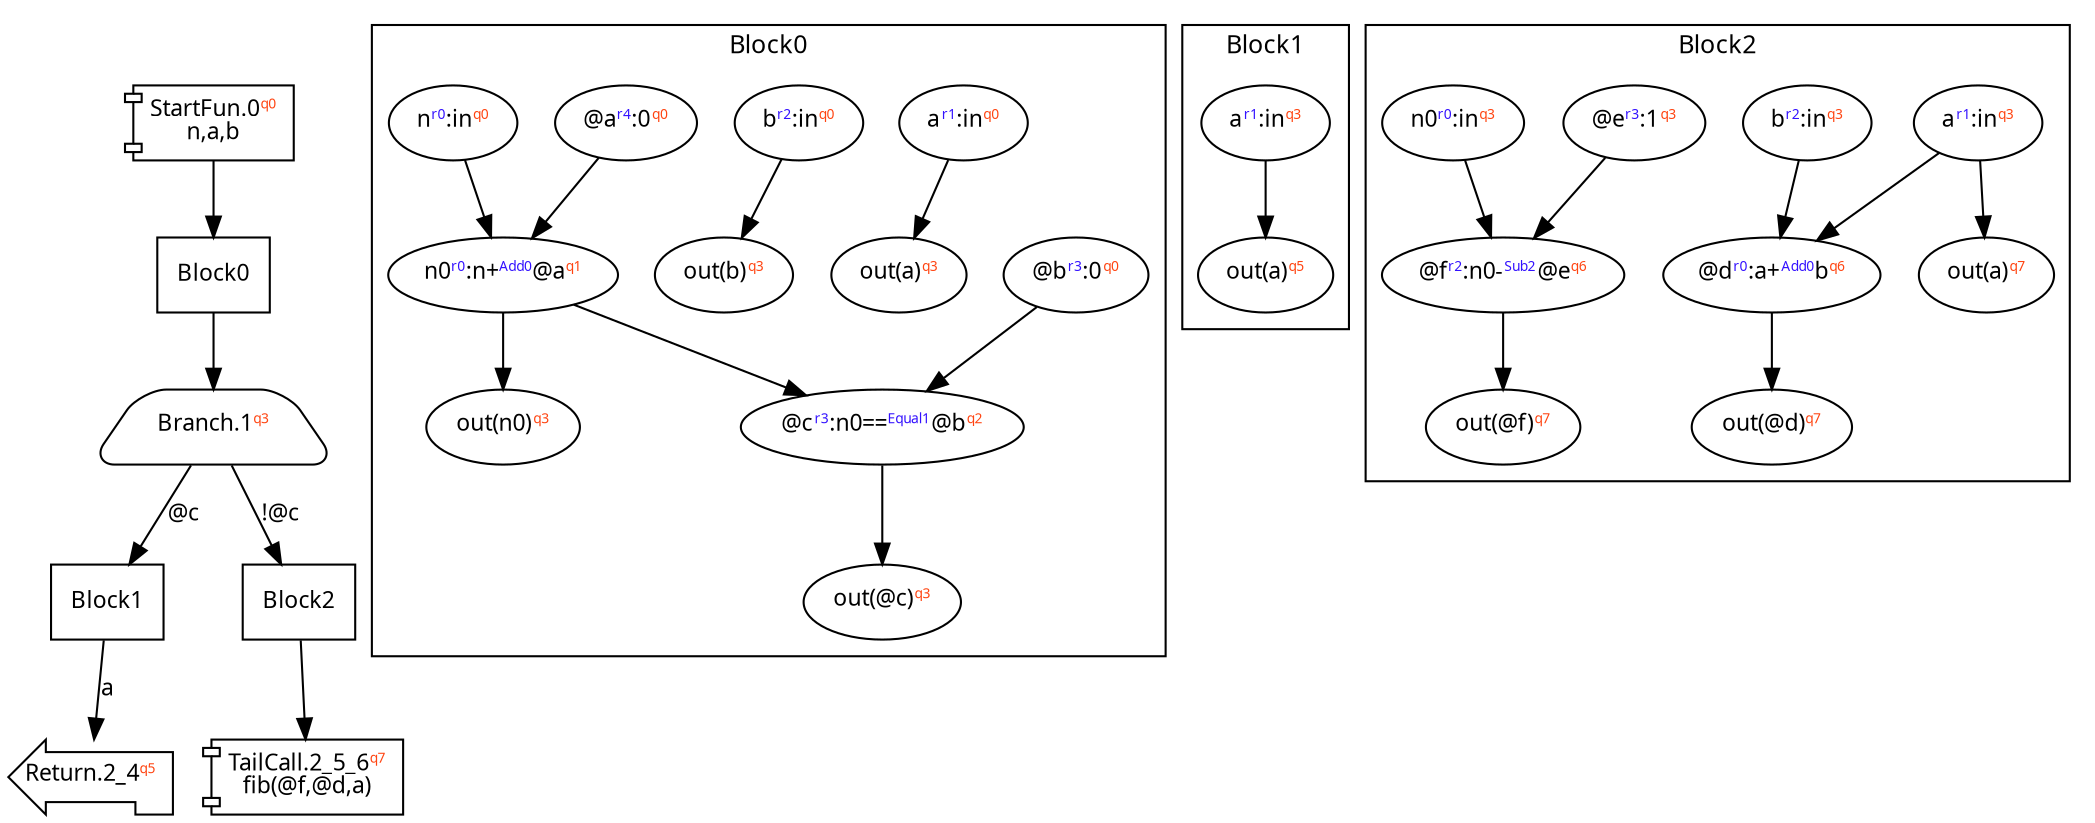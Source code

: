 digraph Program_ {
graph [fontname = "Monaco", fontsize = 12, ranksep = 0.5];
node [shape = box, fontname = "Monaco", fontsize = 11; colorscheme = pastel19];
edge [fontname = "Monaco", fontsize = 11; colorscheme = pastel19];
Jump0[label = <StartFun.0<font color="#ff4411" point-size="8"><sup>q0</sup></font><br/>n,a,b>; shape = component];
Jump0 -> Block0;
Jump1[
  label = <Branch.1<font color="#ff4411" point-size="8"><sup>q3</sup></font>>;
  shape = trapezium; style = rounded;
];
Block0 -> Jump1;
Jump1 -> Block1 [label="@c"];
Jump1 -> Block2 [label="!@c"];
Jump2_4[label = <Return.2_4<font color="#ff4411" point-size="8"><sup>q5</sup></font>>; shape = lpromoter];
Block1 -> Jump2_4 [label="a"];
Jump2_5_6[label = <TailCall.2_5_6<font color="#ff4411" point-size="8"><sup>q7</sup></font><br/>fib(@f,@d,a)>; shape = component];
Block2 -> Jump2_5_6;
Block0 [label = "Block0"];
Block1 [label = "Block1"];
Block2 [label = "Block2"];
subgraph cluster_dfg_Block0{
node [shape = oval];
label = "Block0";
ndBlock0_0 [label=<out(b)<font color="#ff4411" point-size="8"><sup>q3</sup></font>>];ndBlock0_1 [label=<out(n0)<font color="#ff4411" point-size="8"><sup>q3</sup></font>>];ndBlock0_2 [label=<@b<font color="#3311ff" point-size="8"><sup>r3</sup></font>:0<font color="#ff4411" point-size="8"><sup>q0</sup></font>>];ndBlock0_3 [label=<out(@c)<font color="#ff4411" point-size="8"><sup>q3</sup></font>>];ndBlock0_4 [label=<a<font color="#3311ff" point-size="8"><sup>r1</sup></font>:in<font color="#ff4411" point-size="8"><sup>q0</sup></font>>];ndBlock0_5 [label=<b<font color="#3311ff" point-size="8"><sup>r2</sup></font>:in<font color="#ff4411" point-size="8"><sup>q0</sup></font>>];ndBlock0_6 [label=<@c<font color="#3311ff" point-size="8"><sup>r3</sup></font>:n0==<font color="#3311ff" point-size="8"><sup>Equal1</sup></font>@b<font color="#ff4411" point-size="8"><sup>q2</sup></font>>];ndBlock0_7 [label=<@a<font color="#3311ff" point-size="8"><sup>r4</sup></font>:0<font color="#ff4411" point-size="8"><sup>q0</sup></font>>];ndBlock0_8 [label=<n<font color="#3311ff" point-size="8"><sup>r0</sup></font>:in<font color="#ff4411" point-size="8"><sup>q0</sup></font>>];ndBlock0_9 [label=<n0<font color="#3311ff" point-size="8"><sup>r0</sup></font>:n+<font color="#3311ff" point-size="8"><sup>Add0</sup></font>@a<font color="#ff4411" point-size="8"><sup>q1</sup></font>>];ndBlock0_10 [label=<out(a)<font color="#ff4411" point-size="8"><sup>q3</sup></font>>];ndBlock0_4 -> ndBlock0_10; ndBlock0_6 -> ndBlock0_3; ndBlock0_2 -> ndBlock0_6; ndBlock0_9 -> ndBlock0_6; ndBlock0_7 -> ndBlock0_9; ndBlock0_8 -> ndBlock0_9; ndBlock0_5 -> ndBlock0_0; ndBlock0_9 -> ndBlock0_1; }subgraph cluster_dfg_Block1{
node [shape = oval];
label = "Block1";
ndBlock1_0 [label=<a<font color="#3311ff" point-size="8"><sup>r1</sup></font>:in<font color="#ff4411" point-size="8"><sup>q3</sup></font>>];ndBlock1_1 [label=<out(a)<font color="#ff4411" point-size="8"><sup>q5</sup></font>>];ndBlock1_0 -> ndBlock1_1; }subgraph cluster_dfg_Block2{
node [shape = oval];
label = "Block2";
ndBlock2_0 [label=<@e<font color="#3311ff" point-size="8"><sup>r3</sup></font>:1<font color="#ff4411" point-size="8"><sup>q3</sup></font>>];ndBlock2_1 [label=<@f<font color="#3311ff" point-size="8"><sup>r2</sup></font>:n0-<font color="#3311ff" point-size="8"><sup>Sub2</sup></font>@e<font color="#ff4411" point-size="8"><sup>q6</sup></font>>];ndBlock2_2 [label=<out(@d)<font color="#ff4411" point-size="8"><sup>q7</sup></font>>];ndBlock2_3 [label=<@d<font color="#3311ff" point-size="8"><sup>r0</sup></font>:a+<font color="#3311ff" point-size="8"><sup>Add0</sup></font>b<font color="#ff4411" point-size="8"><sup>q6</sup></font>>];ndBlock2_4 [label=<a<font color="#3311ff" point-size="8"><sup>r1</sup></font>:in<font color="#ff4411" point-size="8"><sup>q3</sup></font>>];ndBlock2_5 [label=<out(a)<font color="#ff4411" point-size="8"><sup>q7</sup></font>>];ndBlock2_6 [label=<out(@f)<font color="#ff4411" point-size="8"><sup>q7</sup></font>>];ndBlock2_7 [label=<b<font color="#3311ff" point-size="8"><sup>r2</sup></font>:in<font color="#ff4411" point-size="8"><sup>q3</sup></font>>];ndBlock2_8 [label=<n0<font color="#3311ff" point-size="8"><sup>r0</sup></font>:in<font color="#ff4411" point-size="8"><sup>q3</sup></font>>];ndBlock2_4 -> ndBlock2_5; ndBlock2_3 -> ndBlock2_2; ndBlock2_4 -> ndBlock2_3; ndBlock2_7 -> ndBlock2_3; ndBlock2_0 -> ndBlock2_1; ndBlock2_8 -> ndBlock2_1; ndBlock2_1 -> ndBlock2_6; }}
